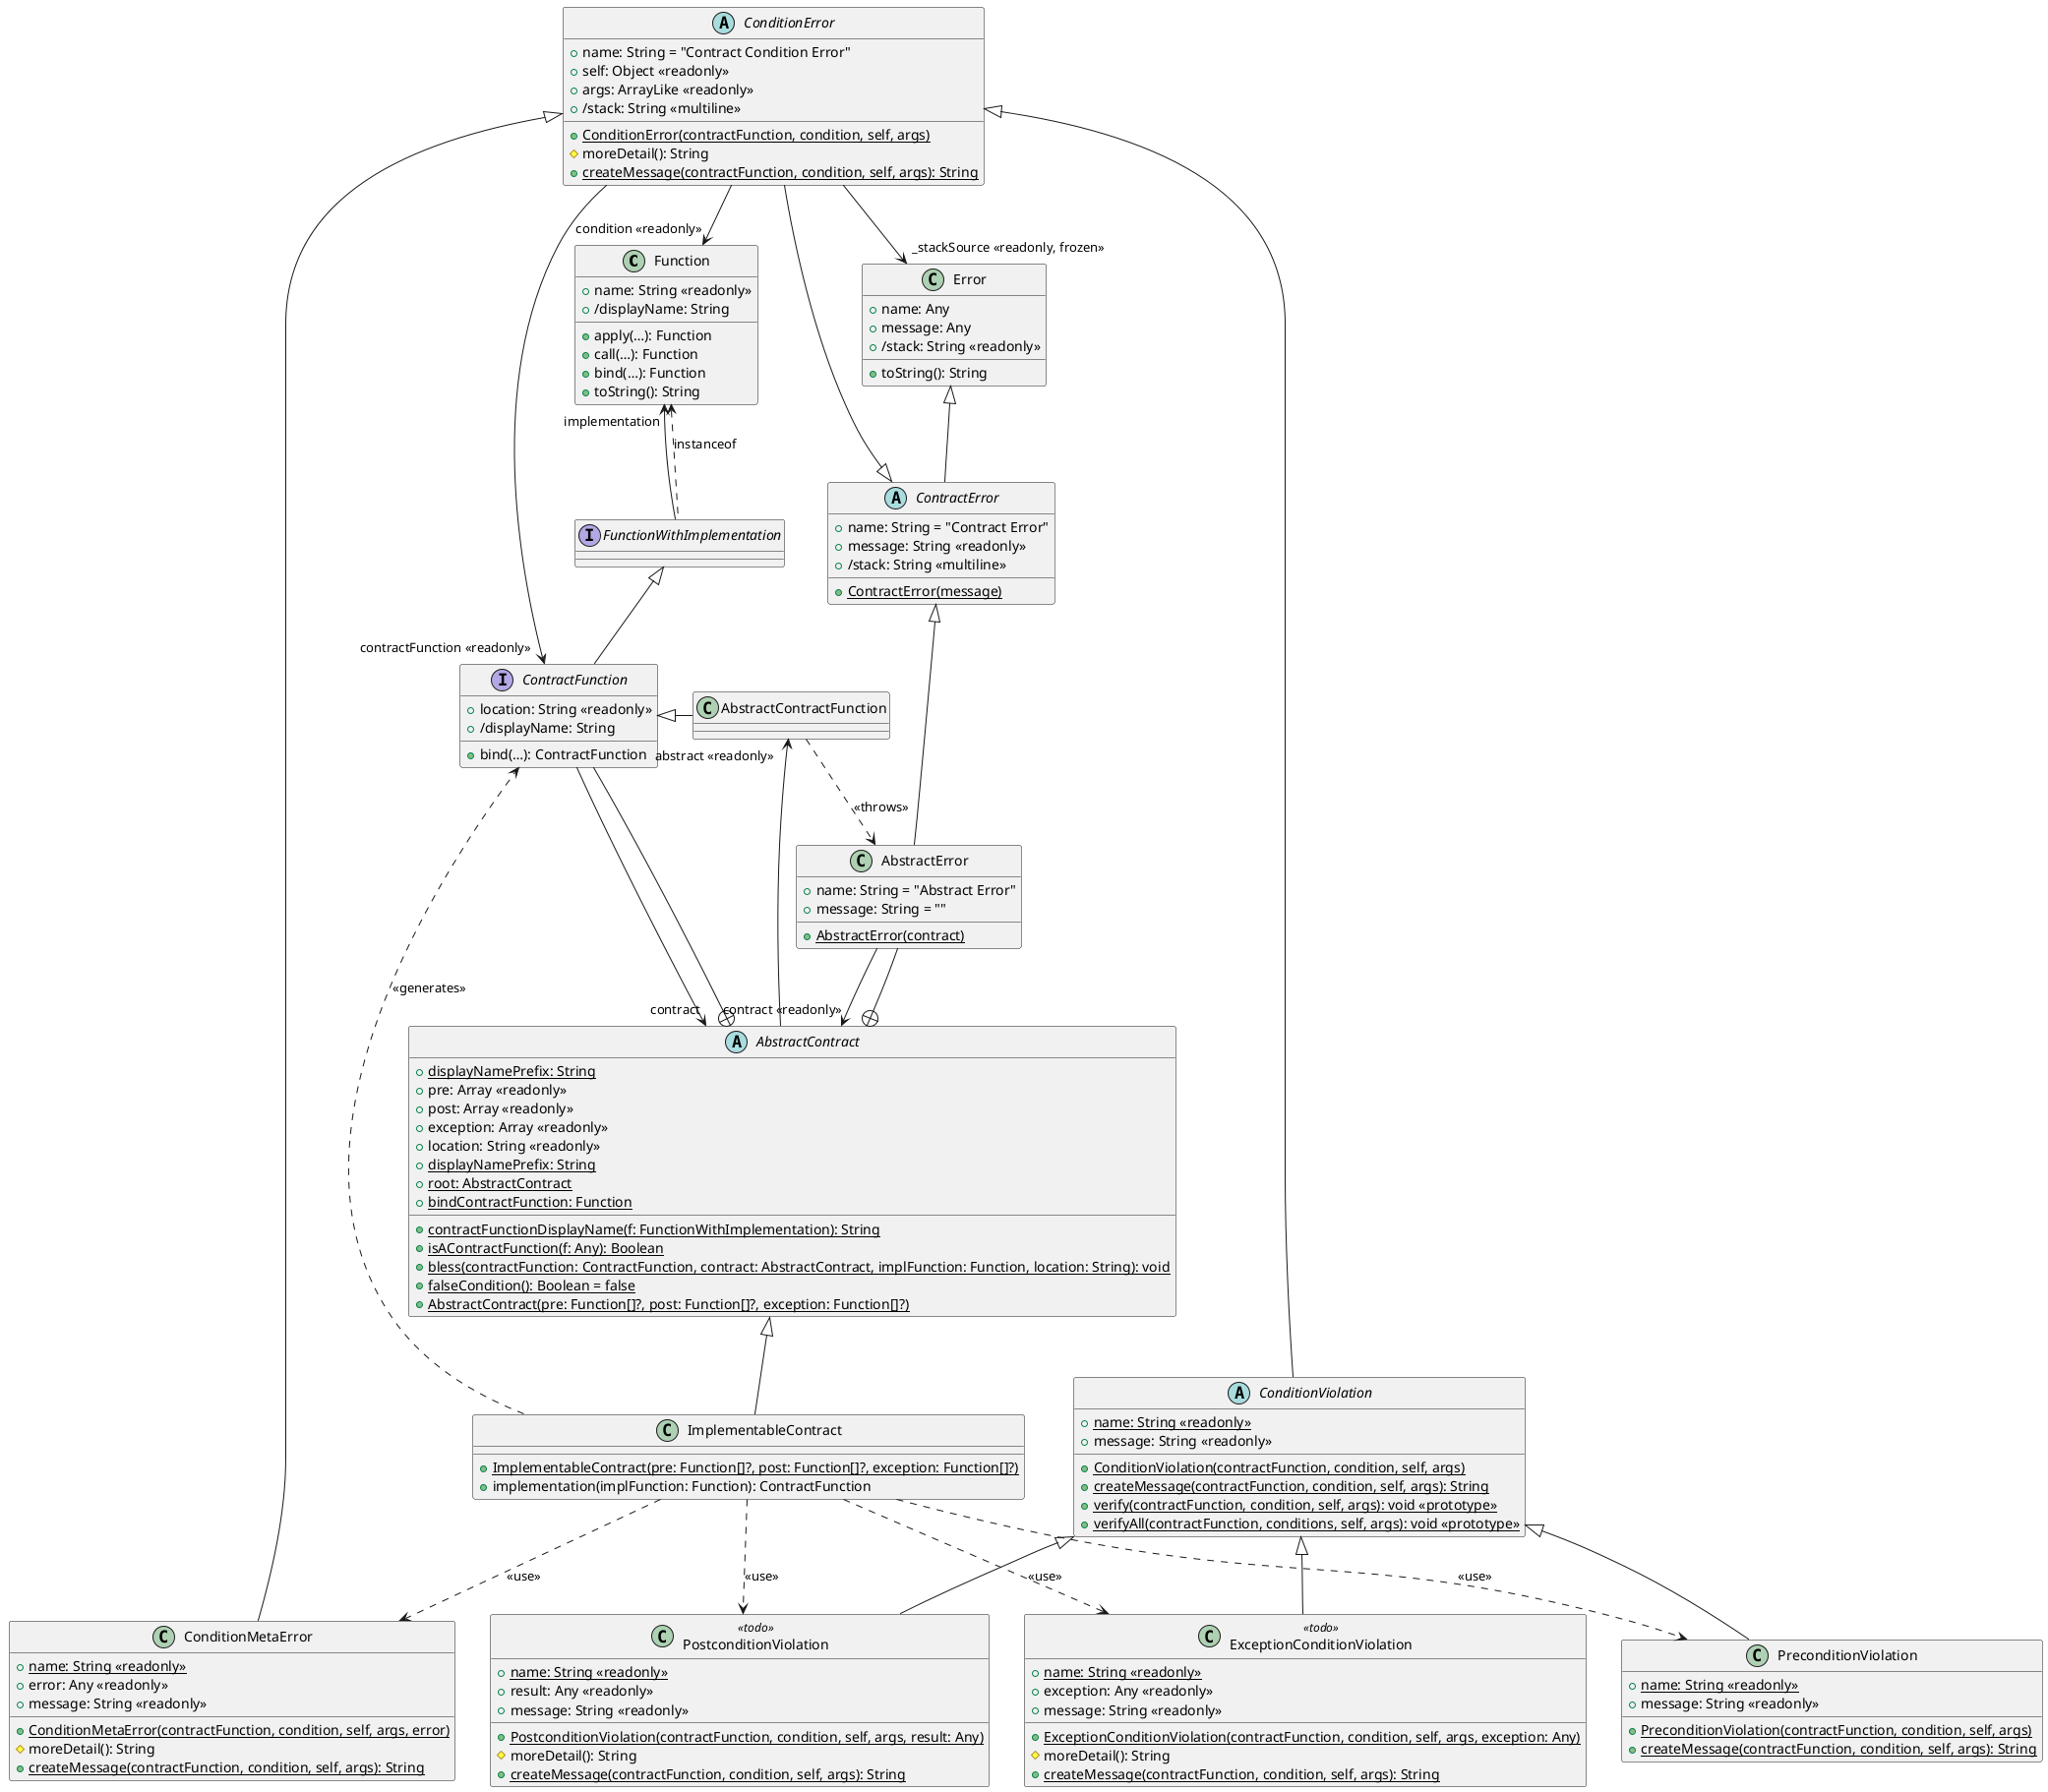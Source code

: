 @startuml

class Function {
  +name: String <<readonly>>
  +/displayName: String
  +apply(…): Function
  +call(…): Function
  +bind(…): Function
  +toString(): String
}
class Error {
  +name: Any
  +message: Any
  +/stack: String <<readonly>>
  +toString(): String
}

interface FunctionWithImplementation

Function <.. FunctionWithImplementation: instanceof
FunctionWithImplementation --> "implementation" Function

abstract class AbstractContract {
  +{static} displayNamePrefix: String
  +pre: Array <<readonly>>
  +post: Array <<readonly>>
  +exception: Array <<readonly>>
  +location: String <<readonly>>
  +{static} displayNamePrefix: String
  +{static} root: AbstractContract
  +{static} contractFunctionDisplayName(f: FunctionWithImplementation): String
  +{static} bindContractFunction: Function
  +{static} isAContractFunction(f: Any): Boolean
  +{static} bless(contractFunction: ContractFunction, contract: AbstractContract, implFunction: Function, location: String): void
  +{static} falseCondition(): Boolean = false
  +{static} AbstractContract(pre: Function[]?, post: Function[]?, exception: Function[]?)
}

class ImplementableContract {
  +{static} ImplementableContract(pre: Function[]?, post: Function[]?, exception: Function[]?)
  +implementation(implFunction: Function): ContractFunction
}
AbstractContract <|-- ImplementableContract

interface ContractFunction {
  +location: String <<readonly>>
  +/displayName: String
  +bind(…): ContractFunction
}

class AbstractContractFunction
ContractFunction <|- AbstractContractFunction

AbstractContract +-- ContractFunction
FunctionWithImplementation <|-- ContractFunction

ContractFunction --> "contract" AbstractContract
AbstractContract --> "abstract <<readonly>>" AbstractContractFunction

abstract class ContractError {
  +name: String = "Contract Error"
  +message: String <<readonly>>
  +/stack: String <<multiline>>
  +{static} ContractError(message)
}
Error <|-- ContractError

class AbstractError {
  +name: String = "Abstract Error"
  +message: String = ""
  +{static} AbstractError(contract)
}
AbstractContract +-- AbstractError
ContractError <|-- AbstractError
AbstractContractFunction ..> AbstractError : "<<throws>>"

AbstractError --> "contract <<readonly>>" AbstractContract

abstract class ConditionError {
  +name: String = "Contract Condition Error"
  +self: Object <<readonly>>
  +args: ArrayLike <<readonly>>
  +/stack: String <<multiline>>
  +{static} ConditionError(contractFunction, condition, self, args)
  #moreDetail(): String
  +{static} createMessage(contractFunction, condition, self, args): String
}
ContractError <|-- ConditionError

class ConditionMetaError {
  +{static} name: String <<readonly>>
  +error: Any <<readonly>>
  +message: String <<readonly>>
  +{static} ConditionMetaError(contractFunction, condition, self, args, error)
  #moreDetail(): String
  +{static} createMessage(contractFunction, condition, self, args): String
}

abstract class ConditionViolation {
  +{static} name: String <<readonly>>
  +message: String <<readonly>>
  +{static} ConditionViolation(contractFunction, condition, self, args)
  +{static} createMessage(contractFunction, condition, self, args): String
  +{static} verify(contractFunction, condition, self, args): void <<prototype>>
  +{static} verifyAll(contractFunction, conditions, self, args): void <<prototype>>
}
class PreconditionViolation {
  +{static} name: String <<readonly>>
  +message: String <<readonly>>
  +{static} PreconditionViolation(contractFunction, condition, self, args)
  +{static} createMessage(contractFunction, condition, self, args): String
}
class PostconditionViolation <<todo>> {
  +{static} name: String <<readonly>>
  +result: Any <<readonly>>
  +message: String <<readonly>>
  +{static} PostconditionViolation(contractFunction, condition, self, args, result: Any)
  #moreDetail(): String
  +{static} createMessage(contractFunction, condition, self, args): String
}

class ExceptionConditionViolation <<todo>> {
  +{static} name: String <<readonly>>
  +exception: Any <<readonly>>
  +message: String <<readonly>>
  +{static} ExceptionConditionViolation(contractFunction, condition, self, args, exception: Any)
  #moreDetail(): String
  +{static} createMessage(contractFunction, condition, self, args): String
}

ConditionError --> "contractFunction <<readonly>>" ContractFunction
ConditionError --> "condition <<readonly>>" Function
ConditionError --> "_stackSource <<readonly, frozen>>" Error

ConditionError <|-- ConditionMetaError
ConditionError <|-- ConditionViolation

ConditionViolation <|-- PreconditionViolation
ConditionViolation <|-- PostconditionViolation
ConditionViolation <|-- ExceptionConditionViolation

ImplementableContract ..> ConditionMetaError: <<use>>
ImplementableContract ..> PreconditionViolation: <<use>>
ImplementableContract ..> PostconditionViolation: <<use>>
ImplementableContract ..> ExceptionConditionViolation: <<use>>
ImplementableContract ..> ContractFunction: <<generates>>

@enduml
